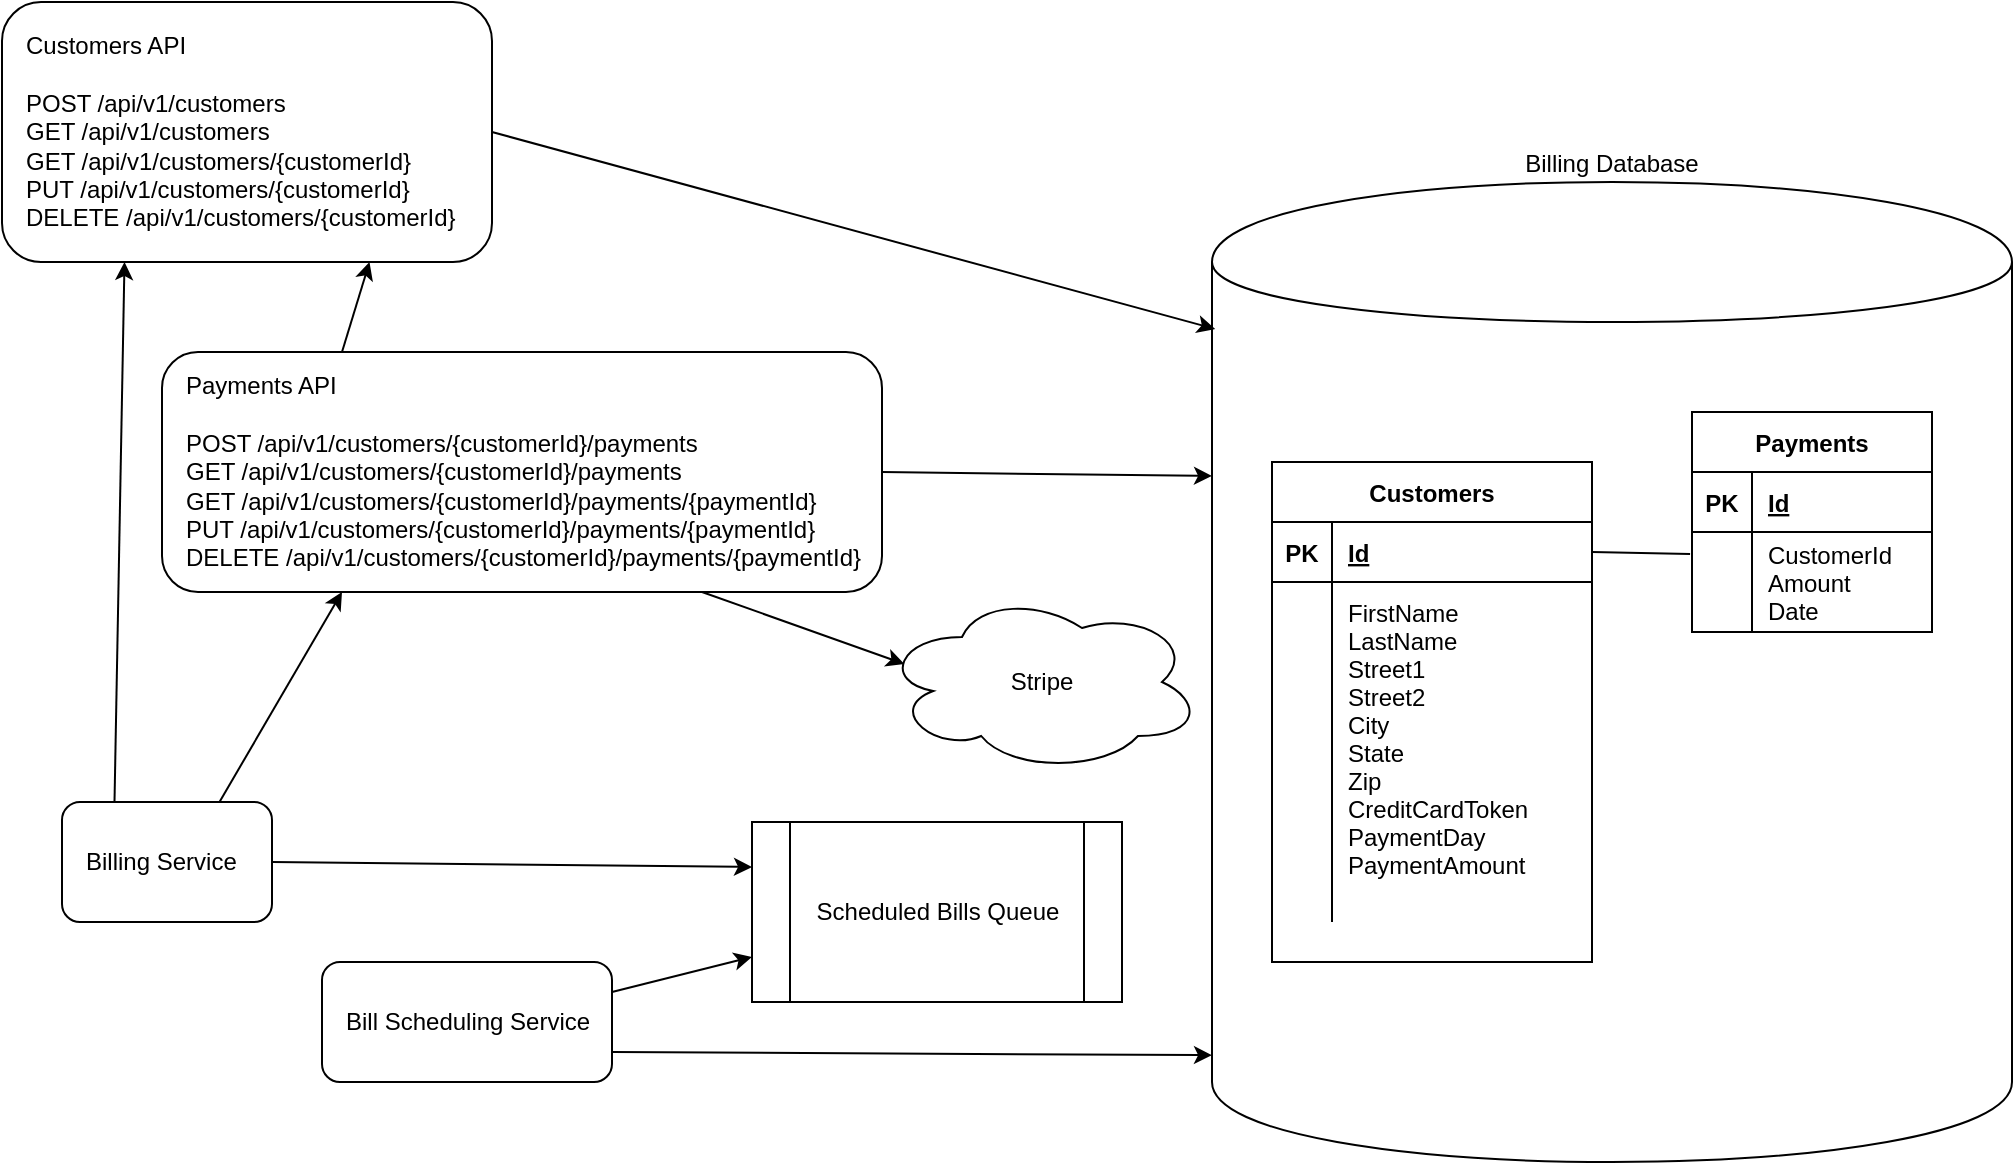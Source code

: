 <mxfile version="13.3.1" type="device"><diagram id="VY_f0H5f9aBQPmHPGd5T" name="Page-1"><mxGraphModel dx="1086" dy="806" grid="1" gridSize="10" guides="1" tooltips="1" connect="1" arrows="1" fold="1" page="1" pageScale="1" pageWidth="1100" pageHeight="850" math="0" shadow="0"><root><mxCell id="0"/><mxCell id="1" parent="0"/><mxCell id="1jEWqMi7ZfjkLYRbXlpN-86" value="Billing Database" style="shape=cylinder;whiteSpace=wrap;html=1;boundedLbl=1;backgroundOutline=1;align=center;labelPosition=center;verticalLabelPosition=top;verticalAlign=bottom;" parent="1" vertex="1"><mxGeometry x="665" y="220" width="400" height="490" as="geometry"/></mxCell><mxCell id="1jEWqMi7ZfjkLYRbXlpN-4" value="Stripe" style="ellipse;shape=cloud;whiteSpace=wrap;html=1;align=center;" parent="1" vertex="1"><mxGeometry x="500" y="425" width="160" height="90" as="geometry"/></mxCell><mxCell id="1jEWqMi7ZfjkLYRbXlpN-70" value="" style="group" parent="1" vertex="1" connectable="0"><mxGeometry x="695" y="360" width="160" height="250" as="geometry"/></mxCell><mxCell id="1jEWqMi7ZfjkLYRbXlpN-6" value="Customers" style="shape=table;startSize=30;container=1;collapsible=1;childLayout=tableLayout;fixedRows=1;rowLines=0;fontStyle=1;align=center;resizeLast=1;" parent="1jEWqMi7ZfjkLYRbXlpN-70" vertex="1"><mxGeometry width="160" height="250" as="geometry"/></mxCell><mxCell id="1jEWqMi7ZfjkLYRbXlpN-7" value="" style="shape=partialRectangle;collapsible=0;dropTarget=0;pointerEvents=0;fillColor=none;top=0;left=0;bottom=1;right=0;points=[[0,0.5],[1,0.5]];portConstraint=eastwest;" parent="1jEWqMi7ZfjkLYRbXlpN-6" vertex="1"><mxGeometry y="30" width="160" height="30" as="geometry"/></mxCell><mxCell id="1jEWqMi7ZfjkLYRbXlpN-8" value="PK" style="shape=partialRectangle;connectable=0;fillColor=none;top=0;left=0;bottom=0;right=0;fontStyle=1;overflow=hidden;" parent="1jEWqMi7ZfjkLYRbXlpN-7" vertex="1"><mxGeometry width="30" height="30" as="geometry"/></mxCell><mxCell id="1jEWqMi7ZfjkLYRbXlpN-9" value="Id" style="shape=partialRectangle;connectable=0;fillColor=none;top=0;left=0;bottom=0;right=0;align=left;spacingLeft=6;fontStyle=5;overflow=hidden;" parent="1jEWqMi7ZfjkLYRbXlpN-7" vertex="1"><mxGeometry x="30" width="130" height="30" as="geometry"/></mxCell><mxCell id="1jEWqMi7ZfjkLYRbXlpN-10" value="" style="shape=partialRectangle;collapsible=0;dropTarget=0;pointerEvents=0;fillColor=none;top=0;left=0;bottom=0;right=0;points=[[0,0.5],[1,0.5]];portConstraint=eastwest;" parent="1jEWqMi7ZfjkLYRbXlpN-6" vertex="1"><mxGeometry y="60" width="160" height="170" as="geometry"/></mxCell><mxCell id="1jEWqMi7ZfjkLYRbXlpN-11" value="" style="shape=partialRectangle;connectable=0;fillColor=none;top=0;left=0;bottom=0;right=0;editable=1;overflow=hidden;" parent="1jEWqMi7ZfjkLYRbXlpN-10" vertex="1"><mxGeometry width="30" height="170" as="geometry"/></mxCell><mxCell id="1jEWqMi7ZfjkLYRbXlpN-12" value="FirstName&#10;LastName&#10;Street1&#10;Street2&#10;City&#10;State&#10;Zip&#10;CreditCardToken&#10;PaymentDay&#10;PaymentAmount&#10;" style="shape=partialRectangle;connectable=0;fillColor=none;top=0;left=0;bottom=0;right=0;align=left;spacingLeft=6;overflow=hidden;" parent="1jEWqMi7ZfjkLYRbXlpN-10" vertex="1"><mxGeometry x="30" width="130" height="170" as="geometry"/></mxCell><mxCell id="1jEWqMi7ZfjkLYRbXlpN-32" style="edgeStyle=orthogonalEdgeStyle;rounded=0;orthogonalLoop=1;jettySize=auto;html=1;exitX=1;exitY=0.5;exitDx=0;exitDy=0;" parent="1jEWqMi7ZfjkLYRbXlpN-6" source="1jEWqMi7ZfjkLYRbXlpN-10" target="1jEWqMi7ZfjkLYRbXlpN-10" edge="1"><mxGeometry relative="1" as="geometry"/></mxCell><mxCell id="1jEWqMi7ZfjkLYRbXlpN-122" style="edgeStyle=none;rounded=0;orthogonalLoop=1;jettySize=auto;html=1;exitX=1;exitY=0.5;exitDx=0;exitDy=0;entryX=0.004;entryY=0.15;entryDx=0;entryDy=0;entryPerimeter=0;" parent="1" source="1jEWqMi7ZfjkLYRbXlpN-91" target="1jEWqMi7ZfjkLYRbXlpN-86" edge="1"><mxGeometry relative="1" as="geometry"/></mxCell><mxCell id="1jEWqMi7ZfjkLYRbXlpN-91" value="Customers API&lt;br&gt;&lt;br&gt;POST /api/v1/customers&lt;br&gt;GET /api/v1/customers&lt;br&gt;GET /api/v1/customers/{customerId}&lt;br&gt;PUT /api/v1/customers/{customerId}&lt;br&gt;DELETE /api/v1/customers/{customerId}" style="rounded=1;whiteSpace=wrap;html=1;align=left;spacingLeft=10;" parent="1" vertex="1"><mxGeometry x="60" y="130" width="245" height="130" as="geometry"/></mxCell><mxCell id="1jEWqMi7ZfjkLYRbXlpN-121" style="edgeStyle=none;rounded=0;orthogonalLoop=1;jettySize=auto;html=1;exitX=1;exitY=0.5;exitDx=0;exitDy=0;entryX=0;entryY=0.3;entryDx=0;entryDy=0;" parent="1" source="1jEWqMi7ZfjkLYRbXlpN-93" target="1jEWqMi7ZfjkLYRbXlpN-86" edge="1"><mxGeometry relative="1" as="geometry"/></mxCell><mxCell id="G8y4W-H6FhgCRt28xLSm-1" style="rounded=0;orthogonalLoop=1;jettySize=auto;html=1;exitX=0.25;exitY=0;exitDx=0;exitDy=0;entryX=0.75;entryY=1;entryDx=0;entryDy=0;" parent="1" source="1jEWqMi7ZfjkLYRbXlpN-93" target="1jEWqMi7ZfjkLYRbXlpN-91" edge="1"><mxGeometry relative="1" as="geometry"/></mxCell><mxCell id="G8y4W-H6FhgCRt28xLSm-5" style="edgeStyle=none;rounded=0;orthogonalLoop=1;jettySize=auto;html=1;exitX=0.75;exitY=1;exitDx=0;exitDy=0;entryX=0.07;entryY=0.4;entryDx=0;entryDy=0;entryPerimeter=0;" parent="1" source="1jEWqMi7ZfjkLYRbXlpN-93" target="1jEWqMi7ZfjkLYRbXlpN-4" edge="1"><mxGeometry relative="1" as="geometry"/></mxCell><mxCell id="1jEWqMi7ZfjkLYRbXlpN-93" value="Payments API&lt;br&gt;&lt;br&gt;POST /api/v1/customers/{customerId}/payments&lt;br&gt;GET /api/v1/customers/{customerId}/payments&lt;br&gt;GET /api/v1/customers/{customerId}/payments/{paymentId}&lt;br&gt;PUT /api/v1/customers/{customerId}/payments/{paymentId}&lt;br&gt;DELETE /api/v1/customers/{customerId}/payments/{paymentId}" style="rounded=1;whiteSpace=wrap;html=1;align=left;spacingLeft=10;" parent="1" vertex="1"><mxGeometry x="140" y="305" width="360" height="120" as="geometry"/></mxCell><mxCell id="1jEWqMi7ZfjkLYRbXlpN-139" style="edgeStyle=none;rounded=0;orthogonalLoop=1;jettySize=auto;html=1;exitX=1;exitY=0.5;exitDx=0;exitDy=0;entryX=0;entryY=0.25;entryDx=0;entryDy=0;" parent="1" source="1jEWqMi7ZfjkLYRbXlpN-100" target="1jEWqMi7ZfjkLYRbXlpN-106" edge="1"><mxGeometry relative="1" as="geometry"/></mxCell><mxCell id="G8y4W-H6FhgCRt28xLSm-2" style="edgeStyle=none;rounded=0;orthogonalLoop=1;jettySize=auto;html=1;exitX=0.25;exitY=0;exitDx=0;exitDy=0;entryX=0.25;entryY=1;entryDx=0;entryDy=0;" parent="1" source="1jEWqMi7ZfjkLYRbXlpN-100" target="1jEWqMi7ZfjkLYRbXlpN-91" edge="1"><mxGeometry relative="1" as="geometry"/></mxCell><mxCell id="G8y4W-H6FhgCRt28xLSm-3" style="edgeStyle=none;rounded=0;orthogonalLoop=1;jettySize=auto;html=1;exitX=0.75;exitY=0;exitDx=0;exitDy=0;entryX=0.25;entryY=1;entryDx=0;entryDy=0;" parent="1" source="1jEWqMi7ZfjkLYRbXlpN-100" target="1jEWqMi7ZfjkLYRbXlpN-93" edge="1"><mxGeometry relative="1" as="geometry"/></mxCell><mxCell id="1jEWqMi7ZfjkLYRbXlpN-100" value="Billing Service" style="rounded=1;whiteSpace=wrap;html=1;align=left;spacingLeft=10;" parent="1" vertex="1"><mxGeometry x="90" y="530" width="105" height="60" as="geometry"/></mxCell><mxCell id="1jEWqMi7ZfjkLYRbXlpN-137" style="edgeStyle=none;rounded=0;orthogonalLoop=1;jettySize=auto;html=1;exitX=1;exitY=0.75;exitDx=0;exitDy=0;entryX=0;entryY=0.891;entryDx=0;entryDy=0;entryPerimeter=0;" parent="1" source="1jEWqMi7ZfjkLYRbXlpN-101" target="1jEWqMi7ZfjkLYRbXlpN-86" edge="1"><mxGeometry relative="1" as="geometry"/></mxCell><mxCell id="1jEWqMi7ZfjkLYRbXlpN-138" style="edgeStyle=none;rounded=0;orthogonalLoop=1;jettySize=auto;html=1;exitX=1;exitY=0.25;exitDx=0;exitDy=0;entryX=0;entryY=0.75;entryDx=0;entryDy=0;" parent="1" source="1jEWqMi7ZfjkLYRbXlpN-101" target="1jEWqMi7ZfjkLYRbXlpN-106" edge="1"><mxGeometry relative="1" as="geometry"/></mxCell><mxCell id="1jEWqMi7ZfjkLYRbXlpN-101" value="Bill Scheduling Service" style="rounded=1;whiteSpace=wrap;html=1;align=left;spacingLeft=10;" parent="1" vertex="1"><mxGeometry x="220" y="610" width="145" height="60" as="geometry"/></mxCell><mxCell id="1jEWqMi7ZfjkLYRbXlpN-144" value="" style="group" parent="1" vertex="1" connectable="0"><mxGeometry x="905" y="335" width="120" height="160" as="geometry"/></mxCell><mxCell id="1jEWqMi7ZfjkLYRbXlpN-19" value="Payments" style="shape=table;startSize=30;container=1;collapsible=1;childLayout=tableLayout;fixedRows=1;rowLines=0;fontStyle=1;align=center;resizeLast=1;" parent="1jEWqMi7ZfjkLYRbXlpN-144" vertex="1"><mxGeometry width="120" height="110" as="geometry"/></mxCell><mxCell id="1jEWqMi7ZfjkLYRbXlpN-20" value="" style="shape=partialRectangle;collapsible=0;dropTarget=0;pointerEvents=0;fillColor=none;top=0;left=0;bottom=1;right=0;points=[[0,0.5],[1,0.5]];portConstraint=eastwest;" parent="1jEWqMi7ZfjkLYRbXlpN-19" vertex="1"><mxGeometry y="30" width="120" height="30" as="geometry"/></mxCell><mxCell id="1jEWqMi7ZfjkLYRbXlpN-21" value="PK" style="shape=partialRectangle;connectable=0;fillColor=none;top=0;left=0;bottom=0;right=0;fontStyle=1;overflow=hidden;" parent="1jEWqMi7ZfjkLYRbXlpN-20" vertex="1"><mxGeometry width="30" height="30" as="geometry"/></mxCell><mxCell id="1jEWqMi7ZfjkLYRbXlpN-22" value="Id" style="shape=partialRectangle;connectable=0;fillColor=none;top=0;left=0;bottom=0;right=0;align=left;spacingLeft=6;fontStyle=5;overflow=hidden;" parent="1jEWqMi7ZfjkLYRbXlpN-20" vertex="1"><mxGeometry x="30" width="90" height="30" as="geometry"/></mxCell><mxCell id="1jEWqMi7ZfjkLYRbXlpN-23" value="" style="shape=partialRectangle;collapsible=0;dropTarget=0;pointerEvents=0;fillColor=none;top=0;left=0;bottom=0;right=0;points=[[0,0.5],[1,0.5]];portConstraint=eastwest;" parent="1jEWqMi7ZfjkLYRbXlpN-19" vertex="1"><mxGeometry y="60" width="120" height="50" as="geometry"/></mxCell><mxCell id="1jEWqMi7ZfjkLYRbXlpN-24" value="" style="shape=partialRectangle;connectable=0;fillColor=none;top=0;left=0;bottom=0;right=0;editable=1;overflow=hidden;" parent="1jEWqMi7ZfjkLYRbXlpN-23" vertex="1"><mxGeometry width="30" height="50" as="geometry"/></mxCell><mxCell id="1jEWqMi7ZfjkLYRbXlpN-25" value="CustomerId&#10;Amount&#10;Date" style="shape=partialRectangle;connectable=0;fillColor=none;top=0;left=0;bottom=0;right=0;align=left;spacingLeft=6;overflow=hidden;" parent="1jEWqMi7ZfjkLYRbXlpN-23" vertex="1"><mxGeometry x="30" width="90" height="50" as="geometry"/></mxCell><mxCell id="1jEWqMi7ZfjkLYRbXlpN-147" value="" style="endArrow=none;html=1;entryX=-0.008;entryY=0.22;entryDx=0;entryDy=0;entryPerimeter=0;exitX=1;exitY=0.5;exitDx=0;exitDy=0;" parent="1" source="1jEWqMi7ZfjkLYRbXlpN-7" target="1jEWqMi7ZfjkLYRbXlpN-23" edge="1"><mxGeometry width="50" height="50" relative="1" as="geometry"><mxPoint x="585" y="530" as="sourcePoint"/><mxPoint x="635" y="480" as="targetPoint"/></mxGeometry></mxCell><mxCell id="1jEWqMi7ZfjkLYRbXlpN-106" value="Scheduled Bills Queue" style="shape=process;whiteSpace=wrap;html=1;backgroundOutline=1;align=center;spacingLeft=0;labelPosition=center;verticalLabelPosition=middle;verticalAlign=middle;" parent="1" vertex="1"><mxGeometry x="435" y="540" width="185" height="90" as="geometry"/></mxCell></root></mxGraphModel></diagram></mxfile>